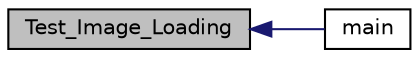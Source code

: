 digraph "Test_Image_Loading"
{
  edge [fontname="Helvetica",fontsize="10",labelfontname="Helvetica",labelfontsize="10"];
  node [fontname="Helvetica",fontsize="10",shape=record];
  rankdir="LR";
  Node135 [label="Test_Image_Loading",height=0.2,width=0.4,color="black", fillcolor="grey75", style="filled", fontcolor="black"];
  Node135 -> Node136 [dir="back",color="midnightblue",fontsize="10",style="solid",fontname="Helvetica"];
  Node136 [label="main",height=0.2,width=0.4,color="black", fillcolor="white", style="filled",URL="$_data___generation___unit___test_8cpp.html#a0ddf1224851353fc92bfbff6f499fa97"];
}

